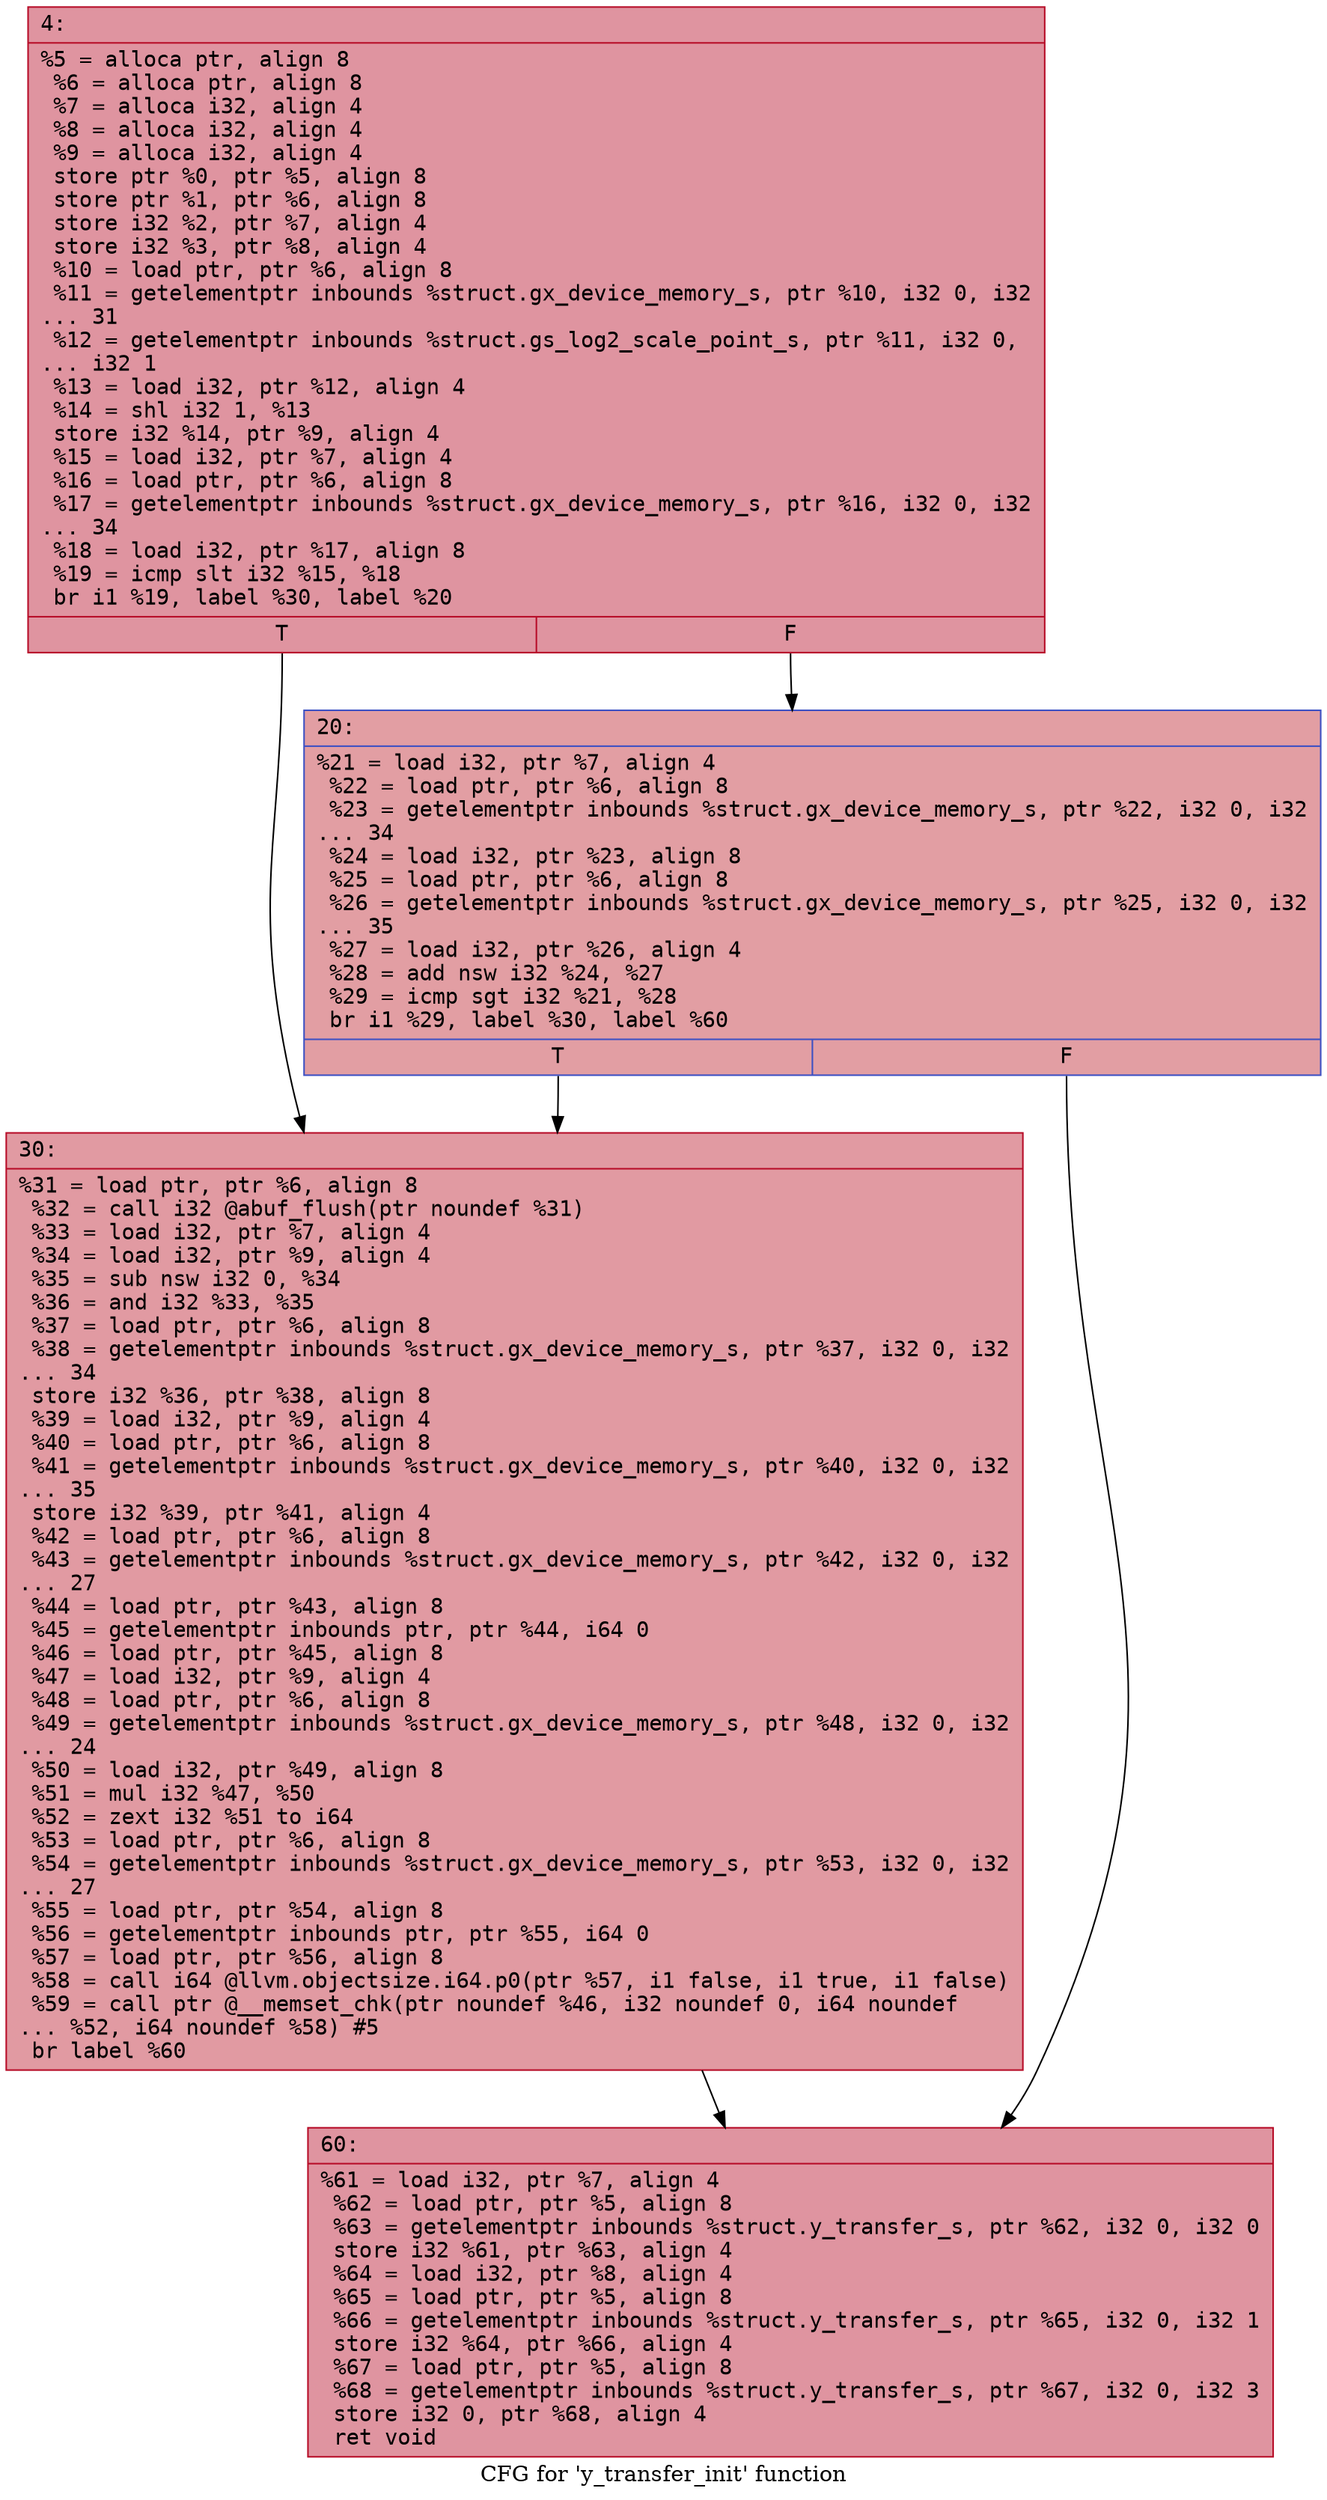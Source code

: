 digraph "CFG for 'y_transfer_init' function" {
	label="CFG for 'y_transfer_init' function";

	Node0x600002aeb610 [shape=record,color="#b70d28ff", style=filled, fillcolor="#b70d2870" fontname="Courier",label="{4:\l|  %5 = alloca ptr, align 8\l  %6 = alloca ptr, align 8\l  %7 = alloca i32, align 4\l  %8 = alloca i32, align 4\l  %9 = alloca i32, align 4\l  store ptr %0, ptr %5, align 8\l  store ptr %1, ptr %6, align 8\l  store i32 %2, ptr %7, align 4\l  store i32 %3, ptr %8, align 4\l  %10 = load ptr, ptr %6, align 8\l  %11 = getelementptr inbounds %struct.gx_device_memory_s, ptr %10, i32 0, i32\l... 31\l  %12 = getelementptr inbounds %struct.gs_log2_scale_point_s, ptr %11, i32 0,\l... i32 1\l  %13 = load i32, ptr %12, align 4\l  %14 = shl i32 1, %13\l  store i32 %14, ptr %9, align 4\l  %15 = load i32, ptr %7, align 4\l  %16 = load ptr, ptr %6, align 8\l  %17 = getelementptr inbounds %struct.gx_device_memory_s, ptr %16, i32 0, i32\l... 34\l  %18 = load i32, ptr %17, align 8\l  %19 = icmp slt i32 %15, %18\l  br i1 %19, label %30, label %20\l|{<s0>T|<s1>F}}"];
	Node0x600002aeb610:s0 -> Node0x600002aeb6b0[tooltip="4 -> 30\nProbability 50.00%" ];
	Node0x600002aeb610:s1 -> Node0x600002aeb660[tooltip="4 -> 20\nProbability 50.00%" ];
	Node0x600002aeb660 [shape=record,color="#3d50c3ff", style=filled, fillcolor="#be242e70" fontname="Courier",label="{20:\l|  %21 = load i32, ptr %7, align 4\l  %22 = load ptr, ptr %6, align 8\l  %23 = getelementptr inbounds %struct.gx_device_memory_s, ptr %22, i32 0, i32\l... 34\l  %24 = load i32, ptr %23, align 8\l  %25 = load ptr, ptr %6, align 8\l  %26 = getelementptr inbounds %struct.gx_device_memory_s, ptr %25, i32 0, i32\l... 35\l  %27 = load i32, ptr %26, align 4\l  %28 = add nsw i32 %24, %27\l  %29 = icmp sgt i32 %21, %28\l  br i1 %29, label %30, label %60\l|{<s0>T|<s1>F}}"];
	Node0x600002aeb660:s0 -> Node0x600002aeb6b0[tooltip="20 -> 30\nProbability 50.00%" ];
	Node0x600002aeb660:s1 -> Node0x600002aeb700[tooltip="20 -> 60\nProbability 50.00%" ];
	Node0x600002aeb6b0 [shape=record,color="#b70d28ff", style=filled, fillcolor="#bb1b2c70" fontname="Courier",label="{30:\l|  %31 = load ptr, ptr %6, align 8\l  %32 = call i32 @abuf_flush(ptr noundef %31)\l  %33 = load i32, ptr %7, align 4\l  %34 = load i32, ptr %9, align 4\l  %35 = sub nsw i32 0, %34\l  %36 = and i32 %33, %35\l  %37 = load ptr, ptr %6, align 8\l  %38 = getelementptr inbounds %struct.gx_device_memory_s, ptr %37, i32 0, i32\l... 34\l  store i32 %36, ptr %38, align 8\l  %39 = load i32, ptr %9, align 4\l  %40 = load ptr, ptr %6, align 8\l  %41 = getelementptr inbounds %struct.gx_device_memory_s, ptr %40, i32 0, i32\l... 35\l  store i32 %39, ptr %41, align 4\l  %42 = load ptr, ptr %6, align 8\l  %43 = getelementptr inbounds %struct.gx_device_memory_s, ptr %42, i32 0, i32\l... 27\l  %44 = load ptr, ptr %43, align 8\l  %45 = getelementptr inbounds ptr, ptr %44, i64 0\l  %46 = load ptr, ptr %45, align 8\l  %47 = load i32, ptr %9, align 4\l  %48 = load ptr, ptr %6, align 8\l  %49 = getelementptr inbounds %struct.gx_device_memory_s, ptr %48, i32 0, i32\l... 24\l  %50 = load i32, ptr %49, align 8\l  %51 = mul i32 %47, %50\l  %52 = zext i32 %51 to i64\l  %53 = load ptr, ptr %6, align 8\l  %54 = getelementptr inbounds %struct.gx_device_memory_s, ptr %53, i32 0, i32\l... 27\l  %55 = load ptr, ptr %54, align 8\l  %56 = getelementptr inbounds ptr, ptr %55, i64 0\l  %57 = load ptr, ptr %56, align 8\l  %58 = call i64 @llvm.objectsize.i64.p0(ptr %57, i1 false, i1 true, i1 false)\l  %59 = call ptr @__memset_chk(ptr noundef %46, i32 noundef 0, i64 noundef\l... %52, i64 noundef %58) #5\l  br label %60\l}"];
	Node0x600002aeb6b0 -> Node0x600002aeb700[tooltip="30 -> 60\nProbability 100.00%" ];
	Node0x600002aeb700 [shape=record,color="#b70d28ff", style=filled, fillcolor="#b70d2870" fontname="Courier",label="{60:\l|  %61 = load i32, ptr %7, align 4\l  %62 = load ptr, ptr %5, align 8\l  %63 = getelementptr inbounds %struct.y_transfer_s, ptr %62, i32 0, i32 0\l  store i32 %61, ptr %63, align 4\l  %64 = load i32, ptr %8, align 4\l  %65 = load ptr, ptr %5, align 8\l  %66 = getelementptr inbounds %struct.y_transfer_s, ptr %65, i32 0, i32 1\l  store i32 %64, ptr %66, align 4\l  %67 = load ptr, ptr %5, align 8\l  %68 = getelementptr inbounds %struct.y_transfer_s, ptr %67, i32 0, i32 3\l  store i32 0, ptr %68, align 4\l  ret void\l}"];
}
